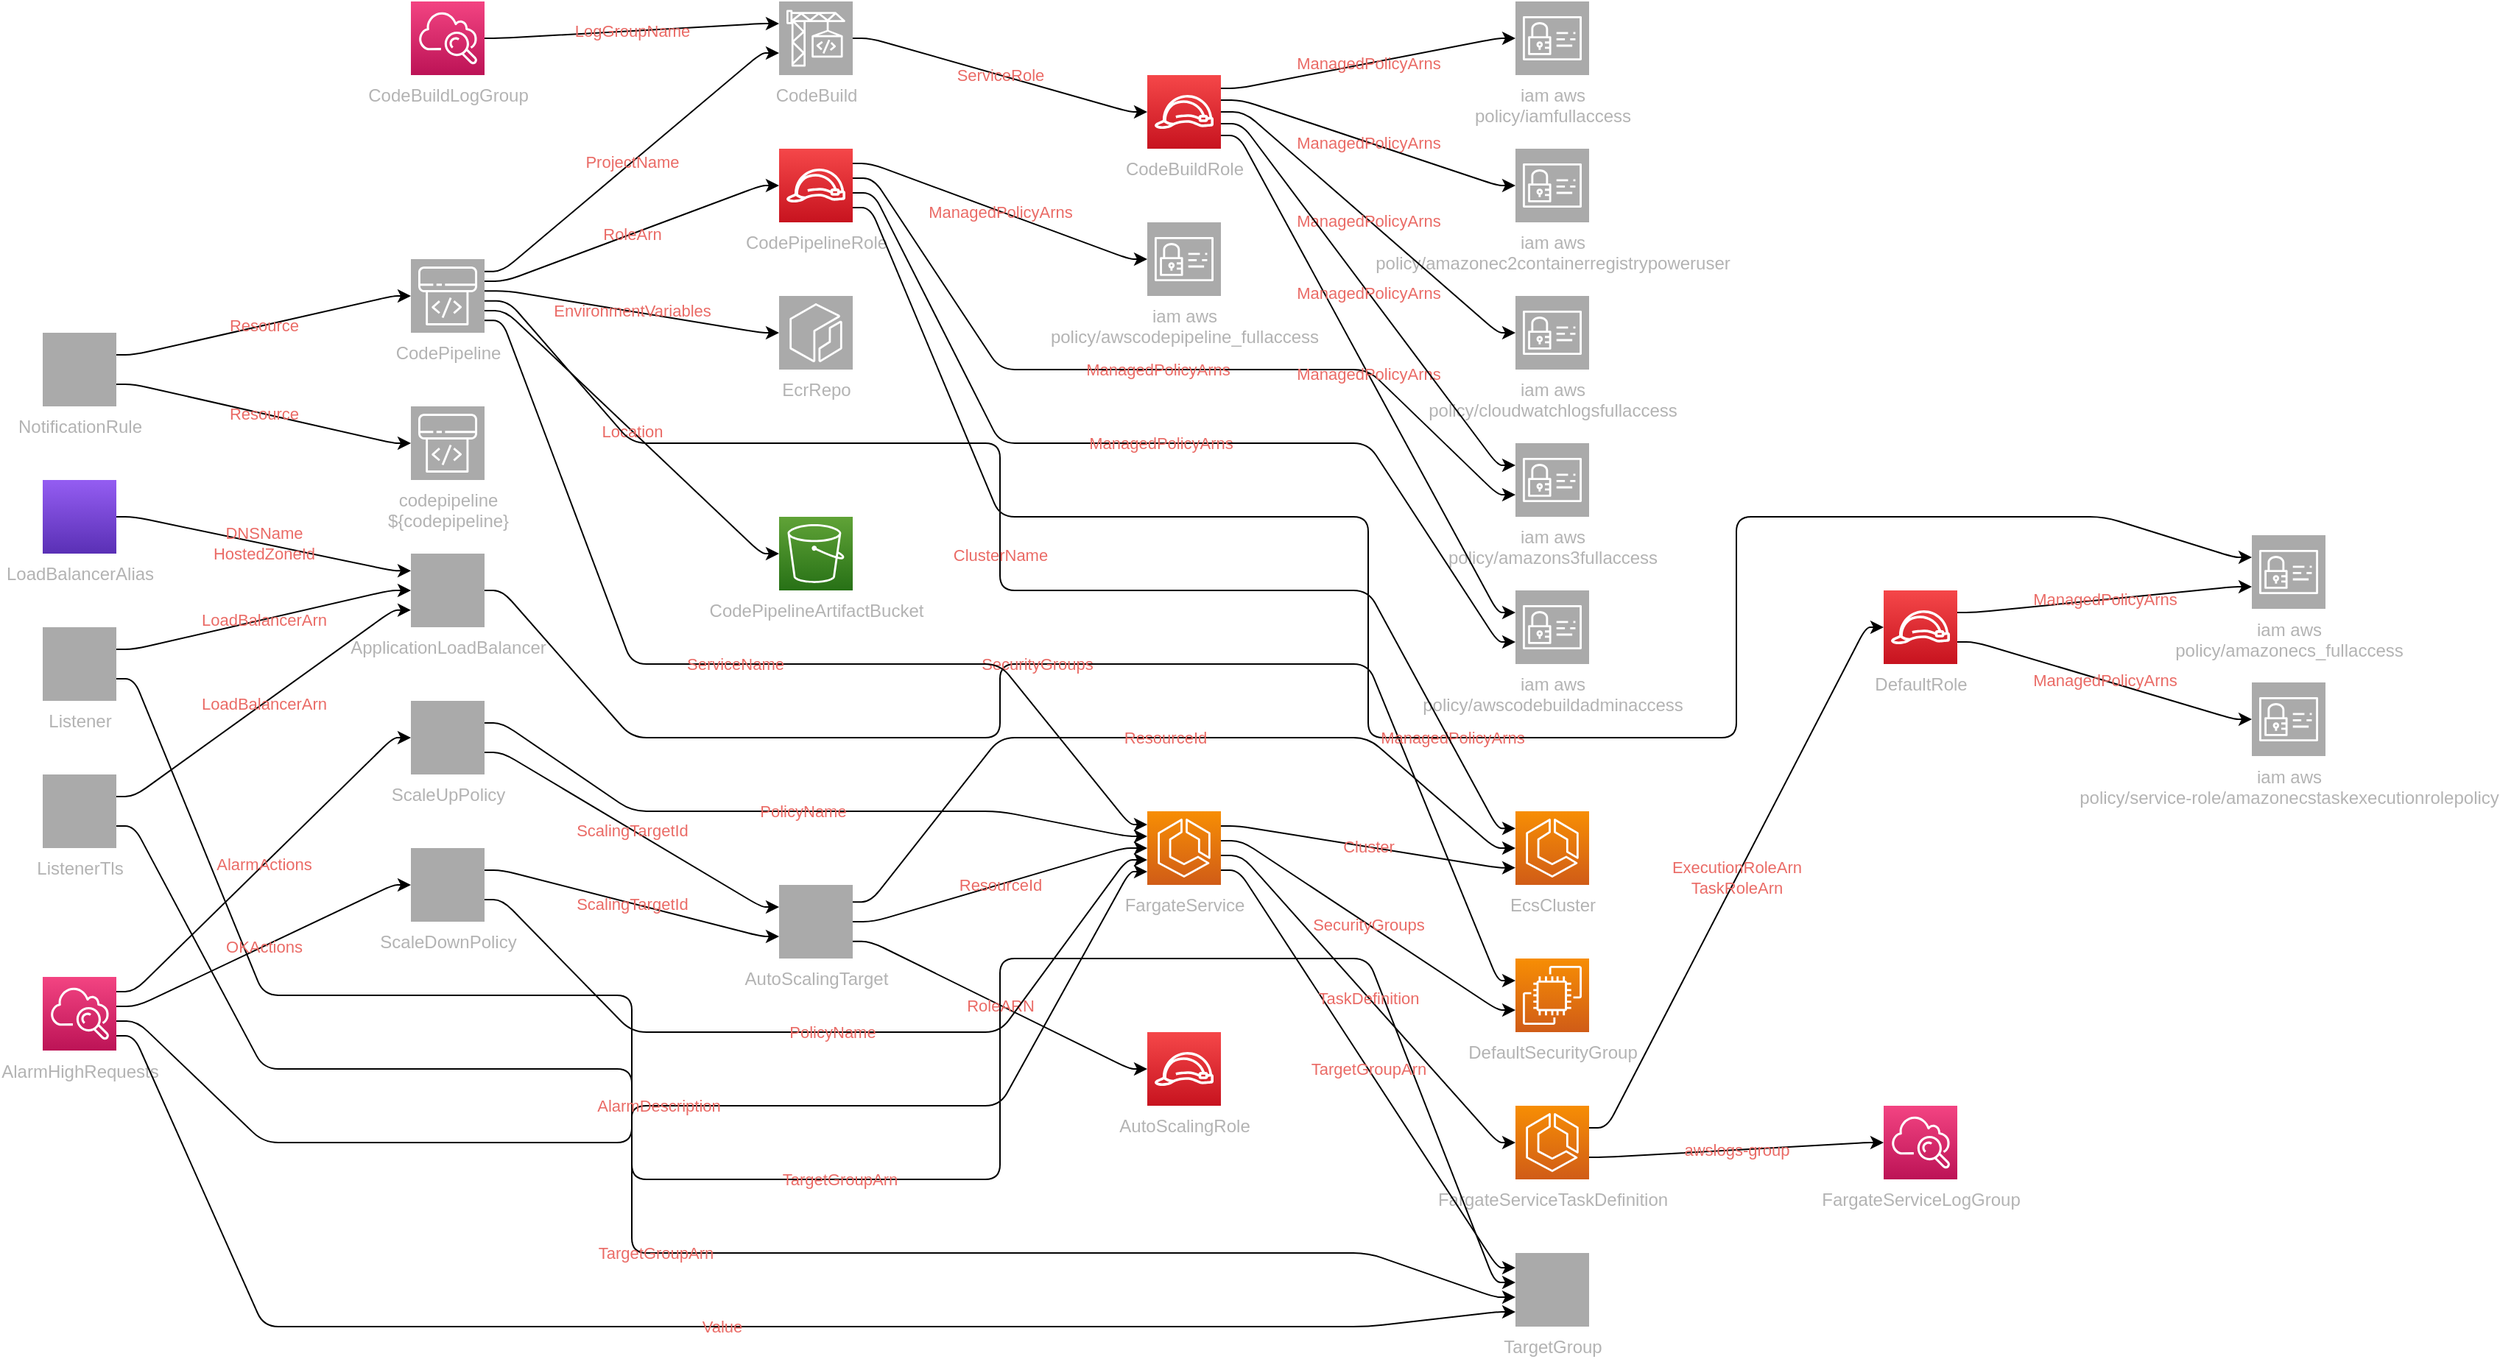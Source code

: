 <mxfile version="13.1.3" pages="2">
            <diagram id="diagramid" name="Diagram">
              <mxGraphModel><root><mxCell id="0"/><mxCell id="1" parent="0"/><mxCell id="2" value="EcrRepo" style="outlineConnect=0;fontColor=#B3B3B3;gradientColor=#aaaaaa;gradientDirection=north;fillColor=#aaaaaa;strokeColor=#ffffff;dashed=0;verticalLabelPosition=bottom;verticalAlign=top;align=center;html=1;fontSize=12;fontStyle=0;aspect=fixed;shape=mxgraph.aws4.resourceIcon;resIcon=mxgraph.aws4.ecr;" vertex="1" parent="1"><mxGeometry x="500" y="200" width="50" height="50" as="geometry"/></mxCell><mxCell id="3" value="EcsCluster" style="outlineConnect=0;fontColor=#B3B3B3;gradientColor=#F78E04;gradientDirection=north;fillColor=#D05C17;strokeColor=#ffffff;dashed=0;verticalLabelPosition=bottom;verticalAlign=top;align=center;html=1;fontSize=12;fontStyle=0;aspect=fixed;shape=mxgraph.aws4.resourceIcon;resIcon=mxgraph.aws4.ecs;" vertex="1" parent="1"><mxGeometry x="1000" y="550" width="50" height="50" as="geometry"/></mxCell><mxCell id="4" value="DefaultSecurityGroup" style="outlineConnect=0;fontColor=#B3B3B3;gradientColor=#F78E04;gradientDirection=north;fillColor=#D05C17;strokeColor=#ffffff;dashed=0;verticalLabelPosition=bottom;verticalAlign=top;align=center;html=1;fontSize=12;fontStyle=0;aspect=fixed;shape=mxgraph.aws4.resourceIcon;resIcon=mxgraph.aws4.ec2;" vertex="1" parent="1"><mxGeometry x="1000" y="650" width="50" height="50" as="geometry"/></mxCell><mxCell id="5" value="DefaultRole" style="outlineConnect=0;fontColor=#B3B3B3;gradientColor=#F54749;gradientDirection=north;fillColor=#C7131F;strokeColor=#ffffff;dashed=0;verticalLabelPosition=bottom;verticalAlign=top;align=center;html=1;fontSize=12;fontStyle=0;aspect=fixed;shape=mxgraph.aws4.resourceIcon;resIcon=mxgraph.aws4.role;" vertex="1" parent="1"><mxGeometry x="1250" y="400" width="50" height="50" as="geometry"/></mxCell><mxCell id="6" value="ApplicationLoadBalancer" style="outlineConnect=0;fontColor=#B3B3B3;gradientColor=#aaaaaa;gradientDirection=north;fillColor=#aaaaaa;strokeColor=#ffffff;dashed=0;verticalLabelPosition=bottom;verticalAlign=top;align=center;html=1;fontSize=12;fontStyle=0;aspect=fixed;shape=mxgraph.aws4.resourceIcon;resIcon=mxgraph.aws4.elasticloadbalancingv2;" vertex="1" parent="1"><mxGeometry x="250" y="375" width="50" height="50" as="geometry"/></mxCell><mxCell id="7" value="LoadBalancerAlias" style="outlineConnect=0;fontColor=#B3B3B3;gradientColor=#945DF2;gradientDirection=north;fillColor=#5A30B5;strokeColor=#ffffff;dashed=0;verticalLabelPosition=bottom;verticalAlign=top;align=center;html=1;fontSize=12;fontStyle=0;aspect=fixed;shape=mxgraph.aws4.resourceIcon;resIcon=mxgraph.aws4.route53;" vertex="1" parent="1"><mxGeometry y="325" width="50" height="50" as="geometry"/></mxCell><mxCell id="8" value="CodePipelineArtifactBucket" style="outlineConnect=0;fontColor=#B3B3B3;gradientColor=#60A337;gradientDirection=north;fillColor=#277116;strokeColor=#ffffff;dashed=0;verticalLabelPosition=bottom;verticalAlign=top;align=center;html=1;fontSize=12;fontStyle=0;aspect=fixed;shape=mxgraph.aws4.resourceIcon;resIcon=mxgraph.aws4.s3;" vertex="1" parent="1"><mxGeometry x="500" y="350" width="50" height="50" as="geometry"/></mxCell><mxCell id="9" value="CodePipelineRole" style="outlineConnect=0;fontColor=#B3B3B3;gradientColor=#F54749;gradientDirection=north;fillColor=#C7131F;strokeColor=#ffffff;dashed=0;verticalLabelPosition=bottom;verticalAlign=top;align=center;html=1;fontSize=12;fontStyle=0;aspect=fixed;shape=mxgraph.aws4.resourceIcon;resIcon=mxgraph.aws4.role;" vertex="1" parent="1"><mxGeometry x="500" y="100" width="50" height="50" as="geometry"/></mxCell><mxCell id="10" value="CodeBuildRole" style="outlineConnect=0;fontColor=#B3B3B3;gradientColor=#F54749;gradientDirection=north;fillColor=#C7131F;strokeColor=#ffffff;dashed=0;verticalLabelPosition=bottom;verticalAlign=top;align=center;html=1;fontSize=12;fontStyle=0;aspect=fixed;shape=mxgraph.aws4.resourceIcon;resIcon=mxgraph.aws4.role;" vertex="1" parent="1"><mxGeometry x="750" y="50" width="50" height="50" as="geometry"/></mxCell><mxCell id="11" value="CodePipeline" style="outlineConnect=0;fontColor=#B3B3B3;gradientColor=#aaaaaa;gradientDirection=north;fillColor=#aaaaaa;strokeColor=#ffffff;dashed=0;verticalLabelPosition=bottom;verticalAlign=top;align=center;html=1;fontSize=12;fontStyle=0;aspect=fixed;shape=mxgraph.aws4.resourceIcon;resIcon=mxgraph.aws4.codepipeline;" vertex="1" parent="1"><mxGeometry x="250" y="175" width="50" height="50" as="geometry"/></mxCell><mxCell id="12" value="CodeBuildLogGroup" style="outlineConnect=0;fontColor=#B3B3B3;gradientColor=#F34482;gradientDirection=north;fillColor=#BC1356;strokeColor=#ffffff;dashed=0;verticalLabelPosition=bottom;verticalAlign=top;align=center;html=1;fontSize=12;fontStyle=0;aspect=fixed;shape=mxgraph.aws4.resourceIcon;resIcon=mxgraph.aws4.cloudwatch;" vertex="1" parent="1"><mxGeometry x="250" width="50" height="50" as="geometry"/></mxCell><mxCell id="13" value="CodeBuild" style="outlineConnect=0;fontColor=#B3B3B3;gradientColor=#aaaaaa;gradientDirection=north;fillColor=#aaaaaa;strokeColor=#ffffff;dashed=0;verticalLabelPosition=bottom;verticalAlign=top;align=center;html=1;fontSize=12;fontStyle=0;aspect=fixed;shape=mxgraph.aws4.resourceIcon;resIcon=mxgraph.aws4.codebuild;" vertex="1" parent="1"><mxGeometry x="500" width="50" height="50" as="geometry"/></mxCell><mxCell id="14" value="NotificationRule" style="outlineConnect=0;fontColor=#B3B3B3;gradientColor=#aaaaaa;gradientDirection=north;fillColor=#aaaaaa;strokeColor=#ffffff;dashed=0;verticalLabelPosition=bottom;verticalAlign=top;align=center;html=1;fontSize=12;fontStyle=0;aspect=fixed;shape=mxgraph.aws4.resourceIcon;resIcon=mxgraph.aws4.codestarnotifications;" vertex="1" parent="1"><mxGeometry y="225" width="50" height="50" as="geometry"/></mxCell><mxCell id="15" value="TargetGroup" style="outlineConnect=0;fontColor=#B3B3B3;gradientColor=#aaaaaa;gradientDirection=north;fillColor=#aaaaaa;strokeColor=#ffffff;dashed=0;verticalLabelPosition=bottom;verticalAlign=top;align=center;html=1;fontSize=12;fontStyle=0;aspect=fixed;shape=mxgraph.aws4.resourceIcon;resIcon=mxgraph.aws4.elasticloadbalancingv2;" vertex="1" parent="1"><mxGeometry x="1000" y="850" width="50" height="50" as="geometry"/></mxCell><mxCell id="16" value="Listener" style="outlineConnect=0;fontColor=#B3B3B3;gradientColor=#aaaaaa;gradientDirection=north;fillColor=#aaaaaa;strokeColor=#ffffff;dashed=0;verticalLabelPosition=bottom;verticalAlign=top;align=center;html=1;fontSize=12;fontStyle=0;aspect=fixed;shape=mxgraph.aws4.resourceIcon;resIcon=mxgraph.aws4.elasticloadbalancingv2;" vertex="1" parent="1"><mxGeometry y="425" width="50" height="50" as="geometry"/></mxCell><mxCell id="17" value="ListenerTls" style="outlineConnect=0;fontColor=#B3B3B3;gradientColor=#aaaaaa;gradientDirection=north;fillColor=#aaaaaa;strokeColor=#ffffff;dashed=0;verticalLabelPosition=bottom;verticalAlign=top;align=center;html=1;fontSize=12;fontStyle=0;aspect=fixed;shape=mxgraph.aws4.resourceIcon;resIcon=mxgraph.aws4.elasticloadbalancingv2;" vertex="1" parent="1"><mxGeometry y="525" width="50" height="50" as="geometry"/></mxCell><mxCell id="18" value="FargateService" style="outlineConnect=0;fontColor=#B3B3B3;gradientColor=#F78E04;gradientDirection=north;fillColor=#D05C17;strokeColor=#ffffff;dashed=0;verticalLabelPosition=bottom;verticalAlign=top;align=center;html=1;fontSize=12;fontStyle=0;aspect=fixed;shape=mxgraph.aws4.resourceIcon;resIcon=mxgraph.aws4.ecs;" vertex="1" parent="1"><mxGeometry x="750" y="550" width="50" height="50" as="geometry"/></mxCell><mxCell id="19" value="FargateServiceLogGroup" style="outlineConnect=0;fontColor=#B3B3B3;gradientColor=#F34482;gradientDirection=north;fillColor=#BC1356;strokeColor=#ffffff;dashed=0;verticalLabelPosition=bottom;verticalAlign=top;align=center;html=1;fontSize=12;fontStyle=0;aspect=fixed;shape=mxgraph.aws4.resourceIcon;resIcon=mxgraph.aws4.cloudwatch;" vertex="1" parent="1"><mxGeometry x="1250" y="750" width="50" height="50" as="geometry"/></mxCell><mxCell id="20" value="FargateServiceTaskDefinition" style="outlineConnect=0;fontColor=#B3B3B3;gradientColor=#F78E04;gradientDirection=north;fillColor=#D05C17;strokeColor=#ffffff;dashed=0;verticalLabelPosition=bottom;verticalAlign=top;align=center;html=1;fontSize=12;fontStyle=0;aspect=fixed;shape=mxgraph.aws4.resourceIcon;resIcon=mxgraph.aws4.ecs;" vertex="1" parent="1"><mxGeometry x="1000" y="750" width="50" height="50" as="geometry"/></mxCell><mxCell id="21" value="AutoScalingRole" style="outlineConnect=0;fontColor=#B3B3B3;gradientColor=#F54749;gradientDirection=north;fillColor=#C7131F;strokeColor=#ffffff;dashed=0;verticalLabelPosition=bottom;verticalAlign=top;align=center;html=1;fontSize=12;fontStyle=0;aspect=fixed;shape=mxgraph.aws4.resourceIcon;resIcon=mxgraph.aws4.role;" vertex="1" parent="1"><mxGeometry x="750" y="700" width="50" height="50" as="geometry"/></mxCell><mxCell id="22" value="AutoScalingTarget" style="outlineConnect=0;fontColor=#B3B3B3;gradientColor=#aaaaaa;gradientDirection=north;fillColor=#aaaaaa;strokeColor=#ffffff;dashed=0;verticalLabelPosition=bottom;verticalAlign=top;align=center;html=1;fontSize=12;fontStyle=0;aspect=fixed;shape=mxgraph.aws4.resourceIcon;resIcon=mxgraph.aws4.applicationautoscaling;" vertex="1" parent="1"><mxGeometry x="500" y="600" width="50" height="50" as="geometry"/></mxCell><mxCell id="23" value="ScaleUpPolicy" style="outlineConnect=0;fontColor=#B3B3B3;gradientColor=#aaaaaa;gradientDirection=north;fillColor=#aaaaaa;strokeColor=#ffffff;dashed=0;verticalLabelPosition=bottom;verticalAlign=top;align=center;html=1;fontSize=12;fontStyle=0;aspect=fixed;shape=mxgraph.aws4.resourceIcon;resIcon=mxgraph.aws4.applicationautoscaling;" vertex="1" parent="1"><mxGeometry x="250" y="475" width="50" height="50" as="geometry"/></mxCell><mxCell id="24" value="ScaleDownPolicy" style="outlineConnect=0;fontColor=#B3B3B3;gradientColor=#aaaaaa;gradientDirection=north;fillColor=#aaaaaa;strokeColor=#ffffff;dashed=0;verticalLabelPosition=bottom;verticalAlign=top;align=center;html=1;fontSize=12;fontStyle=0;aspect=fixed;shape=mxgraph.aws4.resourceIcon;resIcon=mxgraph.aws4.applicationautoscaling;" vertex="1" parent="1"><mxGeometry x="250" y="575" width="50" height="50" as="geometry"/></mxCell><mxCell id="25" value="AlarmHighRequests" style="outlineConnect=0;fontColor=#B3B3B3;gradientColor=#F34482;gradientDirection=north;fillColor=#BC1356;strokeColor=#ffffff;dashed=0;verticalLabelPosition=bottom;verticalAlign=top;align=center;html=1;fontSize=12;fontStyle=0;aspect=fixed;shape=mxgraph.aws4.resourceIcon;resIcon=mxgraph.aws4.cloudwatch;" vertex="1" parent="1"><mxGeometry y="662.5" width="50" height="50" as="geometry"/></mxCell><mxCell id="26" value="iam  aws&#xA;policy/service-role/amazonecstaskexecutionrolepolicy" style="outlineConnect=0;fontColor=#B3B3B3;gradientColor=#aaaaaa;gradientDirection=north;fillColor=#aaaaaa;strokeColor=#ffffff;dashed=0;verticalLabelPosition=bottom;verticalAlign=top;align=center;html=1;fontSize=12;fontStyle=0;aspect=fixed;shape=mxgraph.aws4.resourceIcon;resIcon=mxgraph.aws4.identity_and_access_management;" vertex="1" parent="1"><mxGeometry x="1500" y="462.5" width="50" height="50" as="geometry"/></mxCell><mxCell id="27" value="iam  aws&#xA;policy/amazonecs_fullaccess" style="outlineConnect=0;fontColor=#B3B3B3;gradientColor=#aaaaaa;gradientDirection=north;fillColor=#aaaaaa;strokeColor=#ffffff;dashed=0;verticalLabelPosition=bottom;verticalAlign=top;align=center;html=1;fontSize=12;fontStyle=0;aspect=fixed;shape=mxgraph.aws4.resourceIcon;resIcon=mxgraph.aws4.identity_and_access_management;" vertex="1" parent="1"><mxGeometry x="1500" y="362.5" width="50" height="50" as="geometry"/></mxCell><mxCell id="28" value="iam  aws&#xA;policy/awscodepipeline_fullaccess" style="outlineConnect=0;fontColor=#B3B3B3;gradientColor=#aaaaaa;gradientDirection=north;fillColor=#aaaaaa;strokeColor=#ffffff;dashed=0;verticalLabelPosition=bottom;verticalAlign=top;align=center;html=1;fontSize=12;fontStyle=0;aspect=fixed;shape=mxgraph.aws4.resourceIcon;resIcon=mxgraph.aws4.identity_and_access_management;" vertex="1" parent="1"><mxGeometry x="750" y="150" width="50" height="50" as="geometry"/></mxCell><mxCell id="29" value="iam  aws&#xA;policy/amazons3fullaccess" style="outlineConnect=0;fontColor=#B3B3B3;gradientColor=#aaaaaa;gradientDirection=north;fillColor=#aaaaaa;strokeColor=#ffffff;dashed=0;verticalLabelPosition=bottom;verticalAlign=top;align=center;html=1;fontSize=12;fontStyle=0;aspect=fixed;shape=mxgraph.aws4.resourceIcon;resIcon=mxgraph.aws4.identity_and_access_management;" vertex="1" parent="1"><mxGeometry x="1000" y="300" width="50" height="50" as="geometry"/></mxCell><mxCell id="30" value="iam  aws&#xA;policy/awscodebuildadminaccess" style="outlineConnect=0;fontColor=#B3B3B3;gradientColor=#aaaaaa;gradientDirection=north;fillColor=#aaaaaa;strokeColor=#ffffff;dashed=0;verticalLabelPosition=bottom;verticalAlign=top;align=center;html=1;fontSize=12;fontStyle=0;aspect=fixed;shape=mxgraph.aws4.resourceIcon;resIcon=mxgraph.aws4.identity_and_access_management;" vertex="1" parent="1"><mxGeometry x="1000" y="400" width="50" height="50" as="geometry"/></mxCell><mxCell id="31" value="iam  aws&#xA;policy/cloudwatchlogsfullaccess" style="outlineConnect=0;fontColor=#B3B3B3;gradientColor=#aaaaaa;gradientDirection=north;fillColor=#aaaaaa;strokeColor=#ffffff;dashed=0;verticalLabelPosition=bottom;verticalAlign=top;align=center;html=1;fontSize=12;fontStyle=0;aspect=fixed;shape=mxgraph.aws4.resourceIcon;resIcon=mxgraph.aws4.identity_and_access_management;" vertex="1" parent="1"><mxGeometry x="1000" y="200" width="50" height="50" as="geometry"/></mxCell><mxCell id="32" value="iam  aws&#xA;policy/iamfullaccess" style="outlineConnect=0;fontColor=#B3B3B3;gradientColor=#aaaaaa;gradientDirection=north;fillColor=#aaaaaa;strokeColor=#ffffff;dashed=0;verticalLabelPosition=bottom;verticalAlign=top;align=center;html=1;fontSize=12;fontStyle=0;aspect=fixed;shape=mxgraph.aws4.resourceIcon;resIcon=mxgraph.aws4.identity_and_access_management;" vertex="1" parent="1"><mxGeometry x="1000" width="50" height="50" as="geometry"/></mxCell><mxCell id="33" value="iam  aws&#xA;policy/amazonec2containerregistrypoweruser" style="outlineConnect=0;fontColor=#B3B3B3;gradientColor=#aaaaaa;gradientDirection=north;fillColor=#aaaaaa;strokeColor=#ffffff;dashed=0;verticalLabelPosition=bottom;verticalAlign=top;align=center;html=1;fontSize=12;fontStyle=0;aspect=fixed;shape=mxgraph.aws4.resourceIcon;resIcon=mxgraph.aws4.identity_and_access_management;" vertex="1" parent="1"><mxGeometry x="1000" y="100" width="50" height="50" as="geometry"/></mxCell><mxCell id="34" value="codepipeline  &#xA;${codepipeline}" style="outlineConnect=0;fontColor=#B3B3B3;gradientColor=#aaaaaa;gradientDirection=north;fillColor=#aaaaaa;strokeColor=#ffffff;dashed=0;verticalLabelPosition=bottom;verticalAlign=top;align=center;html=1;fontSize=12;fontStyle=0;aspect=fixed;shape=mxgraph.aws4.resourceIcon;resIcon=mxgraph.aws4.codepipeline;" vertex="1" parent="1"><mxGeometry x="250" y="275" width="50" height="50" as="geometry"/></mxCell><mxCell id="iam  aws&#xA;policy/service-role/amazonecstaskexecutionrolepolicy|DefaultRole" value="ManagedPolicyArns" style="edgeStyle=orthogonalEdgeStyle;rounded=1;orthogonalLoop=1;jettySize=auto;html=1;labelBackgroundColor=none;fontColor=#EA6B66;noEdgeStyle=1;orthogonal=1;" edge="1" parent="1" source="5" target="26"><mxGeometry relative="1" as="geometry"><Array as="points"><mxPoint x="1312" y="435"/><mxPoint x="1488" y="487.5"/></Array></mxGeometry></mxCell><mxCell id="iam  aws&#xA;policy/amazonecs_fullaccess|DefaultRole" value="ManagedPolicyArns" style="edgeStyle=orthogonalEdgeStyle;rounded=1;orthogonalLoop=1;jettySize=auto;html=1;labelBackgroundColor=none;fontColor=#EA6B66;noEdgeStyle=1;orthogonal=1;" edge="1" parent="1" source="5" target="27"><mxGeometry relative="1" as="geometry"><Array as="points"><mxPoint x="1312" y="415"/><mxPoint x="1488" y="397.5"/></Array></mxGeometry></mxCell><mxCell id="DefaultSecurityGroup|ApplicationLoadBalancer" value="SecurityGroups" style="edgeStyle=orthogonalEdgeStyle;rounded=1;orthogonalLoop=1;jettySize=auto;html=1;labelBackgroundColor=none;fontColor=#EA6B66;noEdgeStyle=1;orthogonal=1;" edge="1" parent="1" source="6" target="4"><mxGeometry relative="1" as="geometry"><Array as="points"><mxPoint x="312" y="400"/><mxPoint x="400" y="500"/><mxPoint x="650" y="500"/><mxPoint x="650" y="450"/><mxPoint x="900" y="450"/><mxPoint x="988" y="665"/></Array></mxGeometry></mxCell><mxCell id="ApplicationLoadBalancer|LoadBalancerAlias" value="DNSName&#xA;HostedZoneId" style="edgeStyle=orthogonalEdgeStyle;rounded=1;orthogonalLoop=1;jettySize=auto;html=1;labelBackgroundColor=none;fontColor=#EA6B66;noEdgeStyle=1;orthogonal=1;" edge="1" parent="1" source="7" target="6"><mxGeometry relative="1" as="geometry"><Array as="points"><mxPoint x="62" y="350"/><mxPoint x="238" y="386.667"/></Array></mxGeometry></mxCell><mxCell id="iam  aws&#xA;policy/awscodepipeline_fullaccess|CodePipelineRole" value="ManagedPolicyArns" style="edgeStyle=orthogonalEdgeStyle;rounded=1;orthogonalLoop=1;jettySize=auto;html=1;labelBackgroundColor=none;fontColor=#EA6B66;noEdgeStyle=1;orthogonal=1;" edge="1" parent="1" source="9" target="28"><mxGeometry relative="1" as="geometry"><Array as="points"><mxPoint x="562" y="110"/><mxPoint x="738" y="175"/></Array></mxGeometry></mxCell><mxCell id="iam  aws&#xA;policy/amazons3fullaccess|CodePipelineRole" value="ManagedPolicyArns" style="edgeStyle=orthogonalEdgeStyle;rounded=1;orthogonalLoop=1;jettySize=auto;html=1;labelBackgroundColor=none;fontColor=#EA6B66;noEdgeStyle=1;orthogonal=1;" edge="1" parent="1" source="9" target="29"><mxGeometry relative="1" as="geometry"><Array as="points"><mxPoint x="564" y="120"/><mxPoint x="650" y="250"/><mxPoint x="900" y="250"/><mxPoint x="988" y="335"/></Array></mxGeometry></mxCell><mxCell id="iam  aws&#xA;policy/awscodebuildadminaccess|CodePipelineRole" value="ManagedPolicyArns" style="edgeStyle=orthogonalEdgeStyle;rounded=1;orthogonalLoop=1;jettySize=auto;html=1;labelBackgroundColor=none;fontColor=#EA6B66;noEdgeStyle=1;orthogonal=1;" edge="1" parent="1" source="9" target="30"><mxGeometry relative="1" as="geometry"><Array as="points"><mxPoint x="564" y="130"/><mxPoint x="650" y="300"/><mxPoint x="900" y="300"/><mxPoint x="988" y="435"/></Array></mxGeometry></mxCell><mxCell id="iam  aws&#xA;policy/amazonecs_fullaccess|CodePipelineRole" value="ManagedPolicyArns" style="edgeStyle=orthogonalEdgeStyle;rounded=1;orthogonalLoop=1;jettySize=auto;html=1;labelBackgroundColor=none;fontColor=#EA6B66;noEdgeStyle=1;orthogonal=1;" edge="1" parent="1" source="9" target="27"><mxGeometry relative="1" as="geometry"><Array as="points"><mxPoint x="562" y="140"/><mxPoint x="650" y="350"/><mxPoint x="900" y="350"/><mxPoint x="900" y="500"/><mxPoint x="1150" y="500"/><mxPoint x="1150" y="350"/><mxPoint x="1400" y="350"/><mxPoint x="1488" y="377.5"/></Array></mxGeometry></mxCell><mxCell id="iam  aws&#xA;policy/awscodebuildadminaccess|CodeBuildRole" value="ManagedPolicyArns" style="edgeStyle=orthogonalEdgeStyle;rounded=1;orthogonalLoop=1;jettySize=auto;html=1;labelBackgroundColor=none;fontColor=#EA6B66;noEdgeStyle=1;orthogonal=1;" edge="1" parent="1" source="10" target="30"><mxGeometry relative="1" as="geometry"><Array as="points"><mxPoint x="812" y="91"/><mxPoint x="988" y="415"/></Array></mxGeometry></mxCell><mxCell id="iam  aws&#xA;policy/cloudwatchlogsfullaccess|CodeBuildRole" value="ManagedPolicyArns" style="edgeStyle=orthogonalEdgeStyle;rounded=1;orthogonalLoop=1;jettySize=auto;html=1;labelBackgroundColor=none;fontColor=#EA6B66;noEdgeStyle=1;orthogonal=1;" edge="1" parent="1" source="10" target="31"><mxGeometry relative="1" as="geometry"><Array as="points"><mxPoint x="816" y="75"/><mxPoint x="988" y="225"/></Array></mxGeometry></mxCell><mxCell id="iam  aws&#xA;policy/amazons3fullaccess|CodeBuildRole" value="ManagedPolicyArns" style="edgeStyle=orthogonalEdgeStyle;rounded=1;orthogonalLoop=1;jettySize=auto;html=1;labelBackgroundColor=none;fontColor=#EA6B66;noEdgeStyle=1;orthogonal=1;" edge="1" parent="1" source="10" target="29"><mxGeometry relative="1" as="geometry"><Array as="points"><mxPoint x="814" y="83"/><mxPoint x="988" y="315"/></Array></mxGeometry></mxCell><mxCell id="iam  aws&#xA;policy/iamfullaccess|CodeBuildRole" value="ManagedPolicyArns" style="edgeStyle=orthogonalEdgeStyle;rounded=1;orthogonalLoop=1;jettySize=auto;html=1;labelBackgroundColor=none;fontColor=#EA6B66;noEdgeStyle=1;orthogonal=1;" edge="1" parent="1" source="10" target="32"><mxGeometry relative="1" as="geometry"><Array as="points"><mxPoint x="812" y="59"/><mxPoint x="988" y="25"/></Array></mxGeometry></mxCell><mxCell id="iam  aws&#xA;policy/amazonec2containerregistrypoweruser|CodeBuildRole" value="ManagedPolicyArns" style="edgeStyle=orthogonalEdgeStyle;rounded=1;orthogonalLoop=1;jettySize=auto;html=1;labelBackgroundColor=none;fontColor=#EA6B66;noEdgeStyle=1;orthogonal=1;" edge="1" parent="1" source="10" target="33"><mxGeometry relative="1" as="geometry"><Array as="points"><mxPoint x="814" y="67"/><mxPoint x="988" y="125"/></Array></mxGeometry></mxCell><mxCell id="CodePipelineArtifactBucket|CodePipeline" value="Location" style="edgeStyle=orthogonalEdgeStyle;rounded=1;orthogonalLoop=1;jettySize=auto;html=1;labelBackgroundColor=none;fontColor=#EA6B66;noEdgeStyle=1;orthogonal=1;" edge="1" parent="1" source="11" target="8"><mxGeometry relative="1" as="geometry"><Array as="points"><mxPoint x="314" y="210.0"/><mxPoint x="488" y="375"/></Array></mxGeometry></mxCell><mxCell id="CodeBuild|CodePipeline" value="ProjectName" style="edgeStyle=orthogonalEdgeStyle;rounded=1;orthogonalLoop=1;jettySize=auto;html=1;labelBackgroundColor=none;fontColor=#EA6B66;noEdgeStyle=1;orthogonal=1;" edge="1" parent="1" source="11" target="13"><mxGeometry relative="1" as="geometry"><Array as="points"><mxPoint x="312" y="183.333"/><mxPoint x="488" y="35"/></Array></mxGeometry></mxCell><mxCell id="EcsCluster|CodePipeline" value="ClusterName" style="edgeStyle=orthogonalEdgeStyle;rounded=1;orthogonalLoop=1;jettySize=auto;html=1;labelBackgroundColor=none;fontColor=#EA6B66;noEdgeStyle=1;orthogonal=1;" edge="1" parent="1" source="11" target="3"><mxGeometry relative="1" as="geometry"><Array as="points"><mxPoint x="316" y="203.333"/><mxPoint x="400" y="300"/><mxPoint x="650" y="300"/><mxPoint x="650" y="400"/><mxPoint x="900" y="400"/><mxPoint x="988" y="561.667"/></Array></mxGeometry></mxCell><mxCell id="EcrRepo|CodePipeline" value="EnvironmentVariables" style="edgeStyle=orthogonalEdgeStyle;rounded=1;orthogonalLoop=1;jettySize=auto;html=1;labelBackgroundColor=none;fontColor=#EA6B66;noEdgeStyle=1;orthogonal=1;" edge="1" parent="1" source="11" target="2"><mxGeometry relative="1" as="geometry"><Array as="points"><mxPoint x="316" y="196.667"/><mxPoint x="488" y="225"/></Array></mxGeometry></mxCell><mxCell id="CodePipelineRole|CodePipeline" value="RoleArn" style="edgeStyle=orthogonalEdgeStyle;rounded=1;orthogonalLoop=1;jettySize=auto;html=1;labelBackgroundColor=none;fontColor=#EA6B66;noEdgeStyle=1;orthogonal=1;" edge="1" parent="1" source="11" target="9"><mxGeometry relative="1" as="geometry"><Array as="points"><mxPoint x="314" y="190"/><mxPoint x="488" y="125"/></Array></mxGeometry></mxCell><mxCell id="FargateService|CodePipeline" value="ServiceName" style="edgeStyle=orthogonalEdgeStyle;rounded=1;orthogonalLoop=1;jettySize=auto;html=1;labelBackgroundColor=none;fontColor=#EA6B66;noEdgeStyle=1;orthogonal=1;" edge="1" parent="1" source="11" target="18"><mxGeometry relative="1" as="geometry"><Array as="points"><mxPoint x="312" y="216.667"/><mxPoint x="400" y="450"/><mxPoint x="650" y="450"/><mxPoint x="738" y="559"/></Array></mxGeometry></mxCell><mxCell id="CodeBuild|CodeBuildLogGroup" value="LogGroupName" style="edgeStyle=orthogonalEdgeStyle;rounded=1;orthogonalLoop=1;jettySize=auto;html=1;labelBackgroundColor=none;fontColor=#EA6B66;noEdgeStyle=1;orthogonal=1;" edge="1" parent="1" source="12" target="13"><mxGeometry relative="1" as="geometry"><Array as="points"><mxPoint x="312" y="25"/><mxPoint x="488" y="15"/></Array></mxGeometry></mxCell><mxCell id="CodeBuildRole|CodeBuild" value="ServiceRole" style="edgeStyle=orthogonalEdgeStyle;rounded=1;orthogonalLoop=1;jettySize=auto;html=1;labelBackgroundColor=none;fontColor=#EA6B66;noEdgeStyle=1;orthogonal=1;" edge="1" parent="1" source="13" target="10"><mxGeometry relative="1" as="geometry"><Array as="points"><mxPoint x="562" y="25"/><mxPoint x="738" y="75"/></Array></mxGeometry></mxCell><mxCell id="codepipeline  &#xA;${codepipeline}|NotificationRule" value="Resource" style="edgeStyle=orthogonalEdgeStyle;rounded=1;orthogonalLoop=1;jettySize=auto;html=1;labelBackgroundColor=none;fontColor=#EA6B66;noEdgeStyle=1;orthogonal=1;" edge="1" parent="1" source="14" target="34"><mxGeometry relative="1" as="geometry"><Array as="points"><mxPoint x="62" y="260"/><mxPoint x="238" y="300"/></Array></mxGeometry></mxCell><mxCell id="CodePipeline|NotificationRule" value="Resource" style="edgeStyle=orthogonalEdgeStyle;rounded=1;orthogonalLoop=1;jettySize=auto;html=1;labelBackgroundColor=none;fontColor=#EA6B66;noEdgeStyle=1;orthogonal=1;" edge="1" parent="1" source="14" target="11"><mxGeometry relative="1" as="geometry"><Array as="points"><mxPoint x="62" y="240"/><mxPoint x="238" y="200"/></Array></mxGeometry></mxCell><mxCell id="TargetGroup|Listener" value="TargetGroupArn" style="edgeStyle=orthogonalEdgeStyle;rounded=1;orthogonalLoop=1;jettySize=auto;html=1;labelBackgroundColor=none;fontColor=#EA6B66;noEdgeStyle=1;orthogonal=1;" edge="1" parent="1" source="16" target="15"><mxGeometry relative="1" as="geometry"><Array as="points"><mxPoint x="62" y="460"/><mxPoint x="150" y="675"/><mxPoint x="400" y="675"/><mxPoint x="400" y="800"/><mxPoint x="650" y="800"/><mxPoint x="650" y="650"/><mxPoint x="900" y="650"/><mxPoint x="986" y="870"/></Array></mxGeometry></mxCell><mxCell id="ApplicationLoadBalancer|Listener" value="LoadBalancerArn" style="edgeStyle=orthogonalEdgeStyle;rounded=1;orthogonalLoop=1;jettySize=auto;html=1;labelBackgroundColor=none;fontColor=#EA6B66;noEdgeStyle=1;orthogonal=1;" edge="1" parent="1" source="16" target="6"><mxGeometry relative="1" as="geometry"><Array as="points"><mxPoint x="62" y="440"/><mxPoint x="236" y="400"/></Array></mxGeometry></mxCell><mxCell id="TargetGroup|ListenerTls" value="TargetGroupArn" style="edgeStyle=orthogonalEdgeStyle;rounded=1;orthogonalLoop=1;jettySize=auto;html=1;labelBackgroundColor=none;fontColor=#EA6B66;noEdgeStyle=1;orthogonal=1;" edge="1" parent="1" source="17" target="15"><mxGeometry relative="1" as="geometry"><Array as="points"><mxPoint x="62" y="560"/><mxPoint x="150" y="725"/><mxPoint x="400" y="725"/><mxPoint x="400" y="850"/><mxPoint x="650" y="850"/><mxPoint x="650" y="850"/><mxPoint x="900" y="850"/><mxPoint x="986" y="880"/></Array></mxGeometry></mxCell><mxCell id="ApplicationLoadBalancer|ListenerTls" value="LoadBalancerArn" style="edgeStyle=orthogonalEdgeStyle;rounded=1;orthogonalLoop=1;jettySize=auto;html=1;labelBackgroundColor=none;fontColor=#EA6B66;noEdgeStyle=1;orthogonal=1;" edge="1" parent="1" source="17" target="6"><mxGeometry relative="1" as="geometry"><Array as="points"><mxPoint x="62" y="540"/><mxPoint x="238" y="413.333"/></Array></mxGeometry></mxCell><mxCell id="EcsCluster|FargateService" value="Cluster" style="edgeStyle=orthogonalEdgeStyle;rounded=1;orthogonalLoop=1;jettySize=auto;html=1;labelBackgroundColor=none;fontColor=#EA6B66;noEdgeStyle=1;orthogonal=1;" edge="1" parent="1" source="18" target="3"><mxGeometry relative="1" as="geometry"><Array as="points"><mxPoint x="812" y="560"/><mxPoint x="988" y="588.333"/></Array></mxGeometry></mxCell><mxCell id="TargetGroup|FargateService" value="TargetGroupArn" style="edgeStyle=orthogonalEdgeStyle;rounded=1;orthogonalLoop=1;jettySize=auto;html=1;labelBackgroundColor=none;fontColor=#EA6B66;noEdgeStyle=1;orthogonal=1;" edge="1" parent="1" source="18" target="15"><mxGeometry relative="1" as="geometry"><Array as="points"><mxPoint x="812" y="590"/><mxPoint x="988" y="860"/></Array></mxGeometry></mxCell><mxCell id="DefaultSecurityGroup|FargateService" value="SecurityGroups" style="edgeStyle=orthogonalEdgeStyle;rounded=1;orthogonalLoop=1;jettySize=auto;html=1;labelBackgroundColor=none;fontColor=#EA6B66;noEdgeStyle=1;orthogonal=1;" edge="1" parent="1" source="18" target="4"><mxGeometry relative="1" as="geometry"><Array as="points"><mxPoint x="814" y="570"/><mxPoint x="988" y="685"/></Array></mxGeometry></mxCell><mxCell id="FargateServiceTaskDefinition|FargateService" value="TaskDefinition" style="edgeStyle=orthogonalEdgeStyle;rounded=1;orthogonalLoop=1;jettySize=auto;html=1;labelBackgroundColor=none;fontColor=#EA6B66;noEdgeStyle=1;orthogonal=1;" edge="1" parent="1" source="18" target="20"><mxGeometry relative="1" as="geometry"><Array as="points"><mxPoint x="814" y="580"/><mxPoint x="988" y="775"/></Array></mxGeometry></mxCell><mxCell id="FargateServiceLogGroup|FargateServiceTaskDefinition" value="awslogs-group" style="edgeStyle=orthogonalEdgeStyle;rounded=1;orthogonalLoop=1;jettySize=auto;html=1;labelBackgroundColor=none;fontColor=#EA6B66;noEdgeStyle=1;orthogonal=1;" edge="1" parent="1" source="20" target="19"><mxGeometry relative="1" as="geometry"><Array as="points"><mxPoint x="1062" y="785"/><mxPoint x="1238" y="775"/></Array></mxGeometry></mxCell><mxCell id="DefaultRole|FargateServiceTaskDefinition" value="ExecutionRoleArn&#xA;TaskRoleArn" style="edgeStyle=orthogonalEdgeStyle;rounded=1;orthogonalLoop=1;jettySize=auto;html=1;labelBackgroundColor=none;fontColor=#EA6B66;noEdgeStyle=1;orthogonal=1;" edge="1" parent="1" source="20" target="5"><mxGeometry relative="1" as="geometry"><Array as="points"><mxPoint x="1062" y="765"/><mxPoint x="1238" y="425"/></Array></mxGeometry></mxCell><mxCell id="EcsCluster|AutoScalingTarget" value="ResourceId" style="edgeStyle=orthogonalEdgeStyle;rounded=1;orthogonalLoop=1;jettySize=auto;html=1;labelBackgroundColor=none;fontColor=#EA6B66;noEdgeStyle=1;orthogonal=1;" edge="1" parent="1" source="22" target="3"><mxGeometry relative="1" as="geometry"><Array as="points"><mxPoint x="562" y="611.667"/><mxPoint x="650" y="500"/><mxPoint x="900" y="500"/><mxPoint x="986" y="575"/></Array></mxGeometry></mxCell><mxCell id="FargateService|AutoScalingTarget" value="ResourceId" style="edgeStyle=orthogonalEdgeStyle;rounded=1;orthogonalLoop=1;jettySize=auto;html=1;labelBackgroundColor=none;fontColor=#EA6B66;noEdgeStyle=1;orthogonal=1;" edge="1" parent="1" source="22" target="18"><mxGeometry relative="1" as="geometry"><Array as="points"><mxPoint x="564" y="625"/><mxPoint x="734" y="575"/></Array></mxGeometry></mxCell><mxCell id="AutoScalingRole|AutoScalingTarget" value="RoleARN" style="edgeStyle=orthogonalEdgeStyle;rounded=1;orthogonalLoop=1;jettySize=auto;html=1;labelBackgroundColor=none;fontColor=#EA6B66;noEdgeStyle=1;orthogonal=1;" edge="1" parent="1" source="22" target="21"><mxGeometry relative="1" as="geometry"><Array as="points"><mxPoint x="562" y="638.333"/><mxPoint x="738" y="725"/></Array></mxGeometry></mxCell><mxCell id="AutoScalingTarget|ScaleUpPolicy" value="ScalingTargetId" style="edgeStyle=orthogonalEdgeStyle;rounded=1;orthogonalLoop=1;jettySize=auto;html=1;labelBackgroundColor=none;fontColor=#EA6B66;noEdgeStyle=1;orthogonal=1;" edge="1" parent="1" source="23" target="22"><mxGeometry relative="1" as="geometry"><Array as="points"><mxPoint x="312" y="510"/><mxPoint x="488" y="615"/></Array></mxGeometry></mxCell><mxCell id="FargateService|ScaleUpPolicy" value="PolicyName" style="edgeStyle=orthogonalEdgeStyle;rounded=1;orthogonalLoop=1;jettySize=auto;html=1;labelBackgroundColor=none;fontColor=#EA6B66;noEdgeStyle=1;orthogonal=1;" edge="1" parent="1" source="23" target="18"><mxGeometry relative="1" as="geometry"><Array as="points"><mxPoint x="312" y="490"/><mxPoint x="400" y="550"/><mxPoint x="650" y="550"/><mxPoint x="736" y="567"/></Array></mxGeometry></mxCell><mxCell id="AutoScalingTarget|ScaleDownPolicy" value="ScalingTargetId" style="edgeStyle=orthogonalEdgeStyle;rounded=1;orthogonalLoop=1;jettySize=auto;html=1;labelBackgroundColor=none;fontColor=#EA6B66;noEdgeStyle=1;orthogonal=1;" edge="1" parent="1" source="24" target="22"><mxGeometry relative="1" as="geometry"><Array as="points"><mxPoint x="312" y="590"/><mxPoint x="488" y="635"/></Array></mxGeometry></mxCell><mxCell id="FargateService|ScaleDownPolicy" value="PolicyName" style="edgeStyle=orthogonalEdgeStyle;rounded=1;orthogonalLoop=1;jettySize=auto;html=1;labelBackgroundColor=none;fontColor=#EA6B66;noEdgeStyle=1;orthogonal=1;" edge="1" parent="1" source="24" target="18"><mxGeometry relative="1" as="geometry"><Array as="points"><mxPoint x="312" y="610"/><mxPoint x="400" y="700"/><mxPoint x="650" y="700"/><mxPoint x="736" y="583"/></Array></mxGeometry></mxCell><mxCell id="ScaleUpPolicy|AlarmHighRequests" value="AlarmActions" style="edgeStyle=orthogonalEdgeStyle;rounded=1;orthogonalLoop=1;jettySize=auto;html=1;labelBackgroundColor=none;fontColor=#EA6B66;noEdgeStyle=1;orthogonal=1;" edge="1" parent="1" source="25" target="23"><mxGeometry relative="1" as="geometry"><Array as="points"><mxPoint x="62" y="672.5"/><mxPoint x="238" y="500"/></Array></mxGeometry></mxCell><mxCell id="ScaleDownPolicy|AlarmHighRequests" value="OKActions" style="edgeStyle=orthogonalEdgeStyle;rounded=1;orthogonalLoop=1;jettySize=auto;html=1;labelBackgroundColor=none;fontColor=#EA6B66;noEdgeStyle=1;orthogonal=1;" edge="1" parent="1" source="25" target="24"><mxGeometry relative="1" as="geometry"><Array as="points"><mxPoint x="64" y="682.5"/><mxPoint x="238" y="600"/></Array></mxGeometry></mxCell><mxCell id="FargateService|AlarmHighRequests" value="AlarmDescription" style="edgeStyle=orthogonalEdgeStyle;rounded=1;orthogonalLoop=1;jettySize=auto;html=1;labelBackgroundColor=none;fontColor=#EA6B66;noEdgeStyle=1;orthogonal=1;" edge="1" parent="1" source="25" target="18"><mxGeometry relative="1" as="geometry"><Array as="points"><mxPoint x="64" y="692.5"/><mxPoint x="150" y="775"/><mxPoint x="400" y="775"/><mxPoint x="400" y="750"/><mxPoint x="650" y="750"/><mxPoint x="738" y="591"/></Array></mxGeometry></mxCell><mxCell id="TargetGroup|AlarmHighRequests" value="Value" style="edgeStyle=orthogonalEdgeStyle;rounded=1;orthogonalLoop=1;jettySize=auto;html=1;labelBackgroundColor=none;fontColor=#EA6B66;noEdgeStyle=1;orthogonal=1;" edge="1" parent="1" source="25" target="15"><mxGeometry relative="1" as="geometry"><Array as="points"><mxPoint x="62" y="702.5"/><mxPoint x="150" y="900"/><mxPoint x="400" y="900"/><mxPoint x="400" y="900"/><mxPoint x="650" y="900"/><mxPoint x="650" y="900"/><mxPoint x="900" y="900"/><mxPoint x="988" y="890"/></Array></mxGeometry></mxCell></root></mxGraphModel>
            </diagram>
          </mxfile>